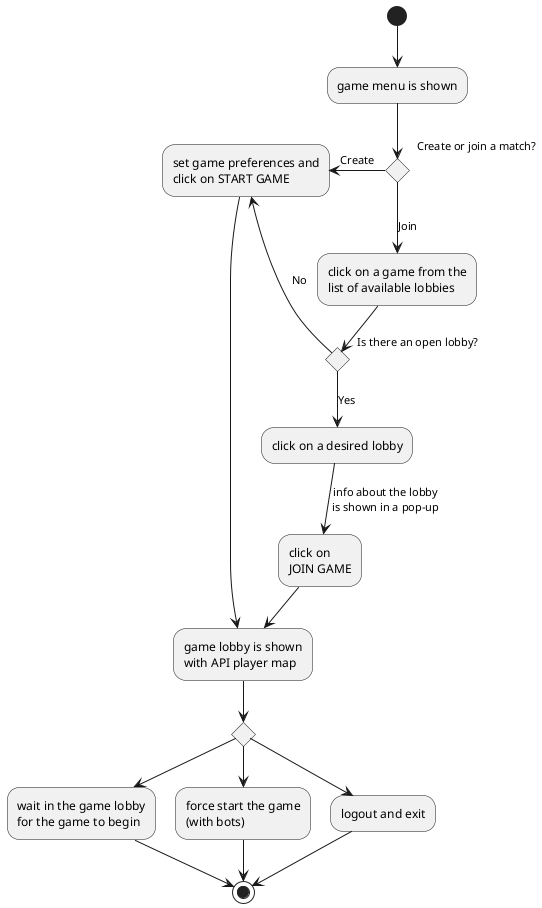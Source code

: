 @startuml
(*)  --> "game menu is shown"
If "Create or join a match?" then
    -left-> [Create] "set game preferences and\nclick on START GAME"
    --> "game lobby is shown\nwith API player map"

    if "" then
        -->"wait in the game lobby\nfor the game to begin"
        --> (*)
        else
        -->"force start the game\n(with bots)"
        --> (*)
        else
        --> "logout and exit"
        --> (*)
    endif

    else
    --> [Join] "click on a game from the\nlist of available lobbies"
endif

If "Is there an open lobby?" then
    --> [Yes] "click on a desired lobby"
    --> [info about the lobby\nis shown in a pop-up] "click on\nJOIN GAME"
    --> "game lobby is shown\nwith API player map"
    else
    --> [No] "set game preferences and\nclick on START GAME"
endif


@enduml